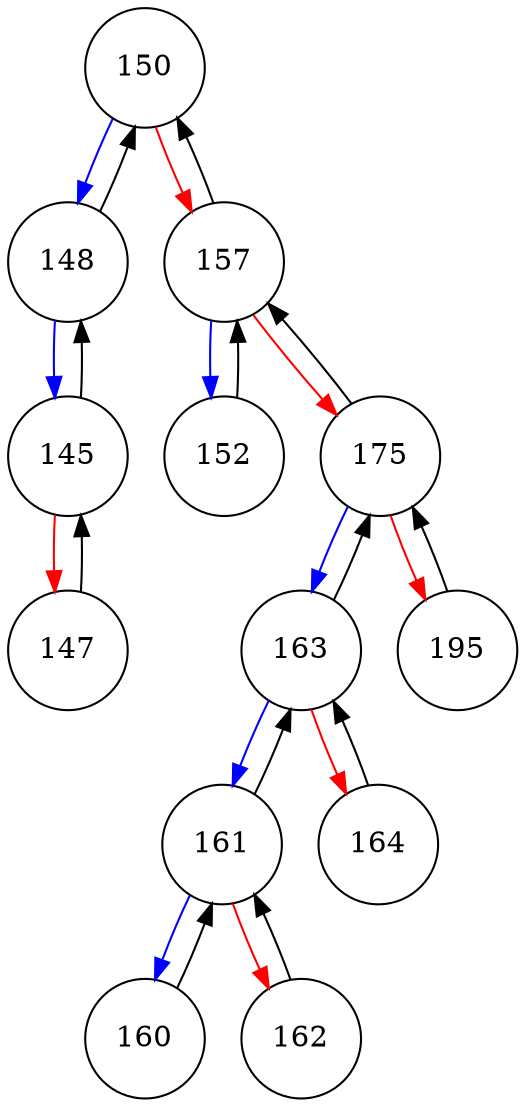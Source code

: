 digraph G { 
	edge[arrowhead=normal,arrowtail=none]

	node150 [shape=circle,label="150"];
	node148 [shape=circle,label="148"];
	edge [color=blue];
	node150 -> node148
	node157 [shape=circle,label="157"];
	edge [color=red];
	node150 -> node157

	edge [color=black];
	node148 -> node150
	node145 [shape=circle,label="145"];
	edge [color=blue];
	node148 -> node145

	edge [color=black];
	node157 -> node150
	node152 [shape=circle,label="152"];
	edge [color=blue];
	node157 -> node152
	node175 [shape=circle,label="175"];
	edge [color=red];
	node157 -> node175

	edge [color=black];
	node145 -> node148
	node147 [shape=circle,label="147"];
	edge [color=red];
	node145 -> node147

	edge [color=black];
	node152 -> node157

	edge [color=black];
	node175 -> node157
	node163 [shape=circle,label="163"];
	edge [color=blue];
	node175 -> node163
	node195 [shape=circle,label="195"];
	edge [color=red];
	node175 -> node195

	edge [color=black];
	node147 -> node145

	edge [color=black];
	node163 -> node175
	node161 [shape=circle,label="161"];
	edge [color=blue];
	node163 -> node161
	node164 [shape=circle,label="164"];
	edge [color=red];
	node163 -> node164

	edge [color=black];
	node195 -> node175

	edge [color=black];
	node161 -> node163
	node160 [shape=circle,label="160"];
	edge [color=blue];
	node161 -> node160
	node162 [shape=circle,label="162"];
	edge [color=red];
	node161 -> node162

	edge [color=black];
	node164 -> node163

	edge [color=black];
	node160 -> node161

	edge [color=black];
	node162 -> node161

}

